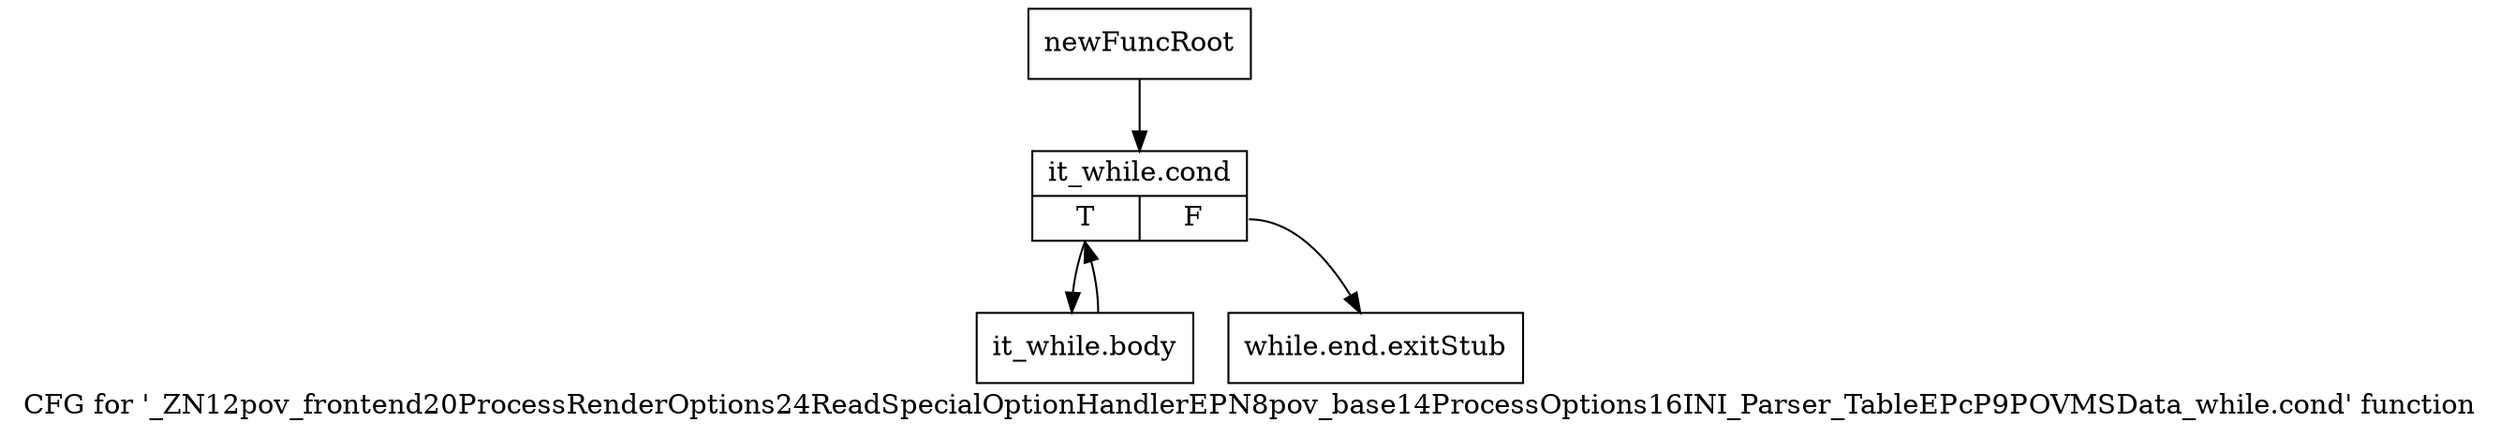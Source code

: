 digraph "CFG for '_ZN12pov_frontend20ProcessRenderOptions24ReadSpecialOptionHandlerEPN8pov_base14ProcessOptions16INI_Parser_TableEPcP9POVMSData_while.cond' function" {
	label="CFG for '_ZN12pov_frontend20ProcessRenderOptions24ReadSpecialOptionHandlerEPN8pov_base14ProcessOptions16INI_Parser_TableEPcP9POVMSData_while.cond' function";

	Node0x2b4f720 [shape=record,label="{newFuncRoot}"];
	Node0x2b4f720 -> Node0x2b4fb20;
	Node0x2b4fad0 [shape=record,label="{while.end.exitStub}"];
	Node0x2b4fb20 [shape=record,label="{it_while.cond|{<s0>T|<s1>F}}"];
	Node0x2b4fb20:s0 -> Node0x2b4fb70;
	Node0x2b4fb20:s1 -> Node0x2b4fad0;
	Node0x2b4fb70 [shape=record,label="{it_while.body}"];
	Node0x2b4fb70 -> Node0x2b4fb20;
}
